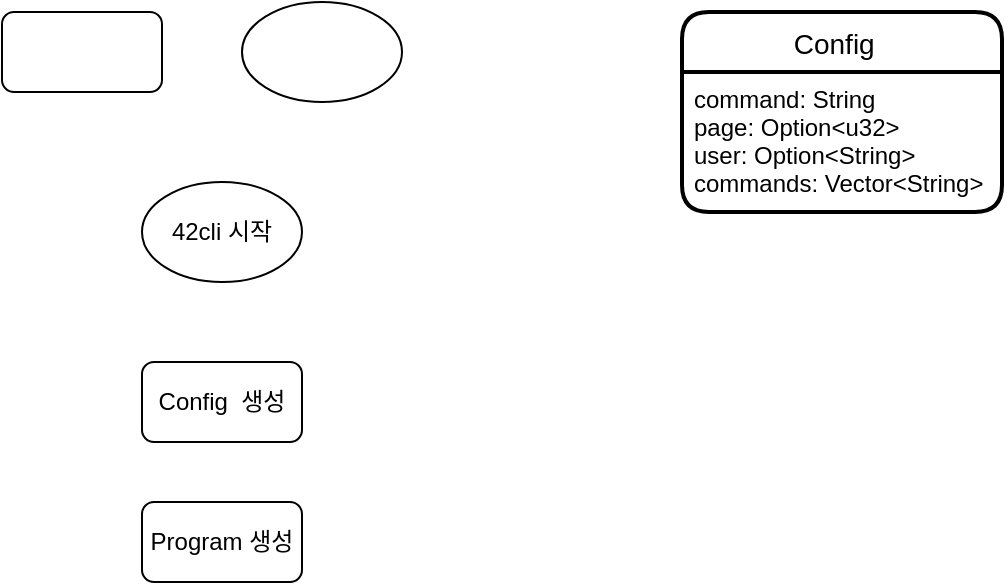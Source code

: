 <mxfile version="16.5.6" type="github" pages="3">
  <diagram id="rfSWHlRA1yjYHvfrcOm9" name="main">
    <mxGraphModel dx="1425" dy="758" grid="1" gridSize="10" guides="1" tooltips="1" connect="1" arrows="1" fold="1" page="1" pageScale="1" pageWidth="827" pageHeight="1169" math="0" shadow="0">
      <root>
        <mxCell id="0" />
        <mxCell id="1" parent="0" />
        <mxCell id="764dK100W6ZVJjYmW9kR-3" value="" style="rounded=1;whiteSpace=wrap;html=1;" parent="1" vertex="1">
          <mxGeometry x="20" y="15" width="80" height="40" as="geometry" />
        </mxCell>
        <mxCell id="764dK100W6ZVJjYmW9kR-4" value="" style="ellipse;whiteSpace=wrap;html=1;" parent="1" vertex="1">
          <mxGeometry x="140" y="10" width="80" height="50" as="geometry" />
        </mxCell>
        <mxCell id="GnGDzx6rF02MtYw-4L2f-1" value="42cli 시작" style="ellipse;whiteSpace=wrap;html=1;" parent="1" vertex="1">
          <mxGeometry x="90" y="100" width="80" height="50" as="geometry" />
        </mxCell>
        <mxCell id="FwEQjmBujWVivrQduoge-1" value="Config &amp;nbsp;생성" style="rounded=1;whiteSpace=wrap;html=1;" vertex="1" parent="1">
          <mxGeometry x="90" y="190" width="80" height="40" as="geometry" />
        </mxCell>
        <mxCell id="FwEQjmBujWVivrQduoge-12" value="Config  " style="swimlane;childLayout=stackLayout;horizontal=1;startSize=30;horizontalStack=0;rounded=1;fontSize=14;fontStyle=0;strokeWidth=2;resizeParent=0;resizeLast=1;shadow=0;dashed=0;align=center;" vertex="1" parent="1">
          <mxGeometry x="360" y="15" width="160" height="100" as="geometry" />
        </mxCell>
        <mxCell id="FwEQjmBujWVivrQduoge-13" value="command: String&#xa;page: Option&lt;u32&gt;&#xa;user: Option&lt;String&gt;&#xa;commands: Vector&lt;String&gt;" style="align=left;strokeColor=none;fillColor=none;spacingLeft=4;fontSize=12;verticalAlign=top;resizable=0;rotatable=0;part=1;" vertex="1" parent="FwEQjmBujWVivrQduoge-12">
          <mxGeometry y="30" width="160" height="70" as="geometry" />
        </mxCell>
        <mxCell id="FwEQjmBujWVivrQduoge-14" value="Program 생성" style="rounded=1;whiteSpace=wrap;html=1;" vertex="1" parent="1">
          <mxGeometry x="90" y="260" width="80" height="40" as="geometry" />
        </mxCell>
      </root>
    </mxGraphModel>
  </diagram>
  <diagram id="e55Iu-79P5nvvZw5NqBB" name="authorize">
    <mxGraphModel dx="946" dy="707" grid="1" gridSize="10" guides="1" tooltips="1" connect="1" arrows="1" fold="1" page="1" pageScale="1" pageWidth="827" pageHeight="1169" math="0" shadow="0">
      <root>
        <mxCell id="3sD_wJtsq64SFLzfOWBk-0" />
        <mxCell id="3sD_wJtsq64SFLzfOWBk-1" parent="3sD_wJtsq64SFLzfOWBk-0" />
        <mxCell id="lNJrv7x3pQiP6hydv-Lr-0" value="" style="group" vertex="1" connectable="0" parent="3sD_wJtsq64SFLzfOWBk-1">
          <mxGeometry x="250" y="40" width="220" height="554.5" as="geometry" />
        </mxCell>
        <mxCell id="lNJrv7x3pQiP6hydv-Lr-1" value="authorize()" style="ellipse;whiteSpace=wrap;html=1;" vertex="1" parent="lNJrv7x3pQiP6hydv-Lr-0">
          <mxGeometry width="80" height="50" as="geometry" />
        </mxCell>
        <mxCell id="lNJrv7x3pQiP6hydv-Lr-2" value=".env 파일 열기" style="rounded=1;whiteSpace=wrap;html=1;" vertex="1" parent="lNJrv7x3pQiP6hydv-Lr-0">
          <mxGeometry y="80" width="80" height="40" as="geometry" />
        </mxCell>
        <mxCell id="lNJrv7x3pQiP6hydv-Lr-3" style="edgeStyle=orthogonalEdgeStyle;rounded=0;orthogonalLoop=1;jettySize=auto;html=1;exitX=0.5;exitY=1;exitDx=0;exitDy=0;entryX=0.5;entryY=0;entryDx=0;entryDy=0;" edge="1" parent="lNJrv7x3pQiP6hydv-Lr-0" source="lNJrv7x3pQiP6hydv-Lr-1" target="lNJrv7x3pQiP6hydv-Lr-2">
          <mxGeometry relative="1" as="geometry" />
        </mxCell>
        <mxCell id="lNJrv7x3pQiP6hydv-Lr-4" value="client 설정" style="rounded=1;whiteSpace=wrap;html=1;" vertex="1" parent="lNJrv7x3pQiP6hydv-Lr-0">
          <mxGeometry y="150" width="80" height="40" as="geometry" />
        </mxCell>
        <mxCell id="lNJrv7x3pQiP6hydv-Lr-5" style="edgeStyle=orthogonalEdgeStyle;rounded=0;orthogonalLoop=1;jettySize=auto;html=1;exitX=0.5;exitY=1;exitDx=0;exitDy=0;entryX=0.5;entryY=0;entryDx=0;entryDy=0;" edge="1" parent="lNJrv7x3pQiP6hydv-Lr-0" source="lNJrv7x3pQiP6hydv-Lr-2" target="lNJrv7x3pQiP6hydv-Lr-4">
          <mxGeometry relative="1" as="geometry" />
        </mxCell>
        <mxCell id="lNJrv7x3pQiP6hydv-Lr-6" value="&lt;h1 style=&quot;font-size: 14px&quot;&gt;&lt;font style=&quot;font-size: 14px&quot;&gt;client 설정&lt;/font&gt;&lt;/h1&gt;&lt;div&gt;&lt;font style=&quot;font-size: 12px&quot;&gt;client_id,&lt;/font&gt;&lt;/div&gt;&lt;div&gt;&lt;font style=&quot;font-size: 12px&quot;&gt;client_secret,&lt;/font&gt;&lt;/div&gt;&lt;div&gt;&lt;font style=&quot;font-size: 12px&quot;&gt;auth_url,&lt;/font&gt;&lt;/div&gt;&lt;div&gt;&lt;font style=&quot;font-size: 12px&quot;&gt;token_url,&lt;/font&gt;&lt;/div&gt;&lt;div&gt;&lt;font style=&quot;font-size: 12px&quot;&gt;redirect_uri&lt;/font&gt;&lt;/div&gt;" style="text;html=1;strokeColor=none;fillColor=none;spacing=5;spacingTop=-20;whiteSpace=wrap;overflow=hidden;rounded=0;" vertex="1" parent="lNJrv7x3pQiP6hydv-Lr-0">
          <mxGeometry x="110" y="120" width="90" height="100" as="geometry" />
        </mxCell>
        <mxCell id="lNJrv7x3pQiP6hydv-Lr-7" value="" style="edgeStyle=orthogonalEdgeStyle;rounded=0;orthogonalLoop=1;jettySize=auto;html=1;fontSize=12;dashed=1;dashPattern=1 2;" edge="1" parent="lNJrv7x3pQiP6hydv-Lr-0" source="lNJrv7x3pQiP6hydv-Lr-4" target="lNJrv7x3pQiP6hydv-Lr-6">
          <mxGeometry relative="1" as="geometry" />
        </mxCell>
        <mxCell id="lNJrv7x3pQiP6hydv-Lr-8" value="auth_url 연결" style="rounded=1;whiteSpace=wrap;html=1;" vertex="1" parent="lNJrv7x3pQiP6hydv-Lr-0">
          <mxGeometry x="140" y="290" width="80" height="40" as="geometry" />
        </mxCell>
        <mxCell id="lNJrv7x3pQiP6hydv-Lr-9" value="access_token 획득" style="rounded=1;whiteSpace=wrap;html=1;" vertex="1" parent="lNJrv7x3pQiP6hydv-Lr-0">
          <mxGeometry y="430" width="80" height="40" as="geometry" />
        </mxCell>
        <mxCell id="lNJrv7x3pQiP6hydv-Lr-10" value="user" style="edgeStyle=orthogonalEdgeStyle;rounded=0;orthogonalLoop=1;jettySize=auto;html=1;exitX=1;exitY=0.5;exitDx=0;exitDy=0;entryX=0.5;entryY=0;entryDx=0;entryDy=0;fontSize=12;" edge="1" parent="lNJrv7x3pQiP6hydv-Lr-0" source="lNJrv7x3pQiP6hydv-Lr-11" target="lNJrv7x3pQiP6hydv-Lr-8">
          <mxGeometry relative="1" as="geometry" />
        </mxCell>
        <mxCell id="lNJrv7x3pQiP6hydv-Lr-11" value="auth_url &amp;nbsp;생성" style="rounded=1;whiteSpace=wrap;html=1;" vertex="1" parent="lNJrv7x3pQiP6hydv-Lr-0">
          <mxGeometry y="220" width="80" height="40" as="geometry" />
        </mxCell>
        <mxCell id="lNJrv7x3pQiP6hydv-Lr-12" style="edgeStyle=orthogonalEdgeStyle;rounded=0;orthogonalLoop=1;jettySize=auto;html=1;exitX=0.5;exitY=1;exitDx=0;exitDy=0;entryX=0.5;entryY=0;entryDx=0;entryDy=0;fontSize=12;" edge="1" parent="lNJrv7x3pQiP6hydv-Lr-0" source="lNJrv7x3pQiP6hydv-Lr-4" target="lNJrv7x3pQiP6hydv-Lr-11">
          <mxGeometry relative="1" as="geometry" />
        </mxCell>
        <mxCell id="lNJrv7x3pQiP6hydv-Lr-13" value="local server 생성 후 listen" style="rounded=1;whiteSpace=wrap;html=1;" vertex="1" parent="lNJrv7x3pQiP6hydv-Lr-0">
          <mxGeometry y="290" width="80" height="40" as="geometry" />
        </mxCell>
        <mxCell id="lNJrv7x3pQiP6hydv-Lr-14" value="&lt;font size=&quot;1&quot;&gt;server&lt;/font&gt;" style="edgeStyle=orthogonalEdgeStyle;rounded=0;orthogonalLoop=1;jettySize=auto;html=1;exitX=0.5;exitY=1;exitDx=0;exitDy=0;entryX=0.5;entryY=0;entryDx=0;entryDy=0;fontSize=12;" edge="1" parent="lNJrv7x3pQiP6hydv-Lr-0" source="lNJrv7x3pQiP6hydv-Lr-11" target="lNJrv7x3pQiP6hydv-Lr-13">
          <mxGeometry relative="1" as="geometry" />
        </mxCell>
        <mxCell id="lNJrv7x3pQiP6hydv-Lr-15" value="" style="edgeStyle=orthogonalEdgeStyle;rounded=0;orthogonalLoop=1;jettySize=auto;html=1;fontSize=11;" edge="1" parent="lNJrv7x3pQiP6hydv-Lr-0" source="lNJrv7x3pQiP6hydv-Lr-16" target="lNJrv7x3pQiP6hydv-Lr-9">
          <mxGeometry relative="1" as="geometry" />
        </mxCell>
        <mxCell id="lNJrv7x3pQiP6hydv-Lr-16" value="code 값 획득" style="rounded=1;whiteSpace=wrap;html=1;" vertex="1" parent="lNJrv7x3pQiP6hydv-Lr-0">
          <mxGeometry y="360" width="80" height="40" as="geometry" />
        </mxCell>
        <mxCell id="lNJrv7x3pQiP6hydv-Lr-17" value="&lt;b&gt;&lt;font color=&quot;#ff00ff&quot; style=&quot;font-size: 13px&quot;&gt;2&lt;/font&gt;&lt;/b&gt;" style="edgeStyle=orthogonalEdgeStyle;rounded=0;orthogonalLoop=1;jettySize=auto;html=1;fontSize=11;" edge="1" parent="lNJrv7x3pQiP6hydv-Lr-0" source="lNJrv7x3pQiP6hydv-Lr-13" target="lNJrv7x3pQiP6hydv-Lr-16">
          <mxGeometry relative="1" as="geometry" />
        </mxCell>
        <mxCell id="lNJrv7x3pQiP6hydv-Lr-18" value="&lt;b&gt;&lt;font color=&quot;#ff00ff&quot; style=&quot;font-size: 13px&quot;&gt;1&lt;/font&gt;&lt;/b&gt;" style="edgeStyle=orthogonalEdgeStyle;rounded=0;orthogonalLoop=1;jettySize=auto;html=1;entryX=1;entryY=0.5;entryDx=0;entryDy=0;fontSize=11;" edge="1" parent="lNJrv7x3pQiP6hydv-Lr-0" source="lNJrv7x3pQiP6hydv-Lr-19" target="lNJrv7x3pQiP6hydv-Lr-13">
          <mxGeometry relative="1" as="geometry" />
        </mxCell>
        <mxCell id="lNJrv7x3pQiP6hydv-Lr-19" value="authorize" style="ellipse;whiteSpace=wrap;html=1;" vertex="1" parent="lNJrv7x3pQiP6hydv-Lr-0">
          <mxGeometry x="140" y="355" width="80" height="50" as="geometry" />
        </mxCell>
        <mxCell id="lNJrv7x3pQiP6hydv-Lr-20" value="" style="edgeStyle=orthogonalEdgeStyle;rounded=0;orthogonalLoop=1;jettySize=auto;html=1;fontSize=11;" edge="1" parent="lNJrv7x3pQiP6hydv-Lr-0" source="lNJrv7x3pQiP6hydv-Lr-8" target="lNJrv7x3pQiP6hydv-Lr-19">
          <mxGeometry relative="1" as="geometry" />
        </mxCell>
        <mxCell id="lNJrv7x3pQiP6hydv-Lr-21" value="return access_token" style="ellipse;whiteSpace=wrap;html=1;" vertex="1" parent="lNJrv7x3pQiP6hydv-Lr-0">
          <mxGeometry y="504.5" width="80" height="50" as="geometry" />
        </mxCell>
        <mxCell id="lNJrv7x3pQiP6hydv-Lr-22" value="" style="edgeStyle=orthogonalEdgeStyle;rounded=0;orthogonalLoop=1;jettySize=auto;html=1;fontSize=13;fontColor=#FF00FF;" edge="1" parent="lNJrv7x3pQiP6hydv-Lr-0" source="lNJrv7x3pQiP6hydv-Lr-9" target="lNJrv7x3pQiP6hydv-Lr-21">
          <mxGeometry relative="1" as="geometry" />
        </mxCell>
        <mxCell id="lNJrv7x3pQiP6hydv-Lr-23" value="&lt;b&gt;&lt;font style=&quot;font-size: 20px&quot;&gt;OAuth2&lt;/font&gt;&lt;/b&gt;" style="text;html=1;strokeColor=none;fillColor=none;align=center;verticalAlign=middle;whiteSpace=wrap;rounded=0;" vertex="1" parent="lNJrv7x3pQiP6hydv-Lr-0">
          <mxGeometry x="115" y="21" width="60" height="30" as="geometry" />
        </mxCell>
      </root>
    </mxGraphModel>
  </diagram>
  <diagram id="yT88B2OJ45533Un7O5fe" name="check">
    <mxGraphModel dx="946" dy="707" grid="1" gridSize="10" guides="1" tooltips="1" connect="1" arrows="1" fold="1" page="1" pageScale="1" pageWidth="827" pageHeight="1169" math="0" shadow="0">
      <root>
        <mxCell id="mFQbu6Bq32w65GMkH_mq-0" />
        <mxCell id="mFQbu6Bq32w65GMkH_mq-1" parent="mFQbu6Bq32w65GMkH_mq-0" />
        <mxCell id="YpD9SFNONi66p4-0XJgp-0" style="edgeStyle=orthogonalEdgeStyle;rounded=0;orthogonalLoop=1;jettySize=auto;html=1;exitX=0.5;exitY=1;exitDx=0;exitDy=0;entryX=0.5;entryY=0;entryDx=0;entryDy=0;fontSize=12;" edge="1" parent="mFQbu6Bq32w65GMkH_mq-1" source="YpD9SFNONi66p4-0XJgp-1" target="YpD9SFNONi66p4-0XJgp-4">
          <mxGeometry relative="1" as="geometry" />
        </mxCell>
        <mxCell id="YpD9SFNONi66p4-0XJgp-1" value="check_token_&lt;br&gt;validity()" style="ellipse;whiteSpace=wrap;html=1;" vertex="1" parent="mFQbu6Bq32w65GMkH_mq-1">
          <mxGeometry x="50" y="20" width="80" height="50" as="geometry" />
        </mxCell>
        <mxCell id="YpD9SFNONi66p4-0XJgp-2" value="YES" style="edgeStyle=orthogonalEdgeStyle;rounded=0;orthogonalLoop=1;jettySize=auto;html=1;exitX=0.5;exitY=1;exitDx=0;exitDy=0;entryX=0.5;entryY=0;entryDx=0;entryDy=0;fontSize=12;" edge="1" parent="mFQbu6Bq32w65GMkH_mq-1" source="YpD9SFNONi66p4-0XJgp-4" target="YpD9SFNONi66p4-0XJgp-7">
          <mxGeometry relative="1" as="geometry" />
        </mxCell>
        <mxCell id="YpD9SFNONi66p4-0XJgp-3" value="NO" style="edgeStyle=orthogonalEdgeStyle;rounded=0;orthogonalLoop=1;jettySize=auto;html=1;exitX=1;exitY=0.5;exitDx=0;exitDy=0;entryX=0;entryY=0.5;entryDx=0;entryDy=0;fontSize=12;" edge="1" parent="mFQbu6Bq32w65GMkH_mq-1" source="YpD9SFNONi66p4-0XJgp-4" target="YpD9SFNONi66p4-0XJgp-6">
          <mxGeometry relative="1" as="geometry" />
        </mxCell>
        <mxCell id="YpD9SFNONi66p4-0XJgp-4" value="&lt;font style=&quot;font-size: 12px&quot;&gt;access_token&lt;br&gt;&lt;/font&gt;&lt;font style=&quot;font-size: 12px&quot;&gt;inside .env&lt;/font&gt;" style="rhombus;whiteSpace=wrap;html=1;fontSize=20;" vertex="1" parent="mFQbu6Bq32w65GMkH_mq-1">
          <mxGeometry x="40" y="100" width="100" height="100" as="geometry" />
        </mxCell>
        <mxCell id="YpD9SFNONi66p4-0XJgp-5" style="edgeStyle=orthogonalEdgeStyle;rounded=0;orthogonalLoop=1;jettySize=auto;html=1;exitX=1;exitY=0.5;exitDx=0;exitDy=0;entryX=0;entryY=0.5;entryDx=0;entryDy=0;fontSize=12;" edge="1" parent="mFQbu6Bq32w65GMkH_mq-1" source="YpD9SFNONi66p4-0XJgp-6" target="YpD9SFNONi66p4-0XJgp-8">
          <mxGeometry relative="1" as="geometry" />
        </mxCell>
        <UserObject label="authorize()" id="YpD9SFNONi66p4-0XJgp-6">
          <mxCell style="rounded=1;whiteSpace=wrap;html=1;" vertex="1" parent="mFQbu6Bq32w65GMkH_mq-1">
            <mxGeometry x="180" y="130" width="80" height="40" as="geometry" />
          </mxCell>
        </UserObject>
        <mxCell id="nWomqtY7WZ7Cnpu3SKju-40" style="edgeStyle=orthogonalEdgeStyle;rounded=0;orthogonalLoop=1;jettySize=auto;html=1;exitX=0.5;exitY=1;exitDx=0;exitDy=0;entryX=0.5;entryY=0;entryDx=0;entryDy=0;fontSize=12;fillColor=#ffe6cc;strokeColor=#d79b00;dashed=1;strokeWidth=3;" edge="1" parent="mFQbu6Bq32w65GMkH_mq-1" source="YpD9SFNONi66p4-0XJgp-7" target="nWomqtY7WZ7Cnpu3SKju-0">
          <mxGeometry relative="1" as="geometry" />
        </mxCell>
        <mxCell id="YpD9SFNONi66p4-0XJgp-7" value="check_token()" style="rounded=1;whiteSpace=wrap;html=1;" vertex="1" parent="mFQbu6Bq32w65GMkH_mq-1">
          <mxGeometry x="50" y="230" width="80" height="40" as="geometry" />
        </mxCell>
        <mxCell id="YpD9SFNONi66p4-0XJgp-8" value="write to .env" style="rounded=1;whiteSpace=wrap;html=1;" vertex="1" parent="mFQbu6Bq32w65GMkH_mq-1">
          <mxGeometry x="300" y="130" width="80" height="40" as="geometry" />
        </mxCell>
        <mxCell id="2EJWPzLPJZBOeevU3yxt-0" value="update .env" style="ellipse;whiteSpace=wrap;html=1;" vertex="1" parent="mFQbu6Bq32w65GMkH_mq-1">
          <mxGeometry x="520" y="20" width="80" height="50" as="geometry" />
        </mxCell>
        <mxCell id="2EJWPzLPJZBOeevU3yxt-1" value="file open" style="rounded=1;whiteSpace=wrap;html=1;" vertex="1" parent="mFQbu6Bq32w65GMkH_mq-1">
          <mxGeometry x="520" y="100" width="80" height="40" as="geometry" />
        </mxCell>
        <mxCell id="2EJWPzLPJZBOeevU3yxt-2" style="edgeStyle=orthogonalEdgeStyle;rounded=0;orthogonalLoop=1;jettySize=auto;html=1;exitX=0.5;exitY=1;exitDx=0;exitDy=0;entryX=0.5;entryY=0;entryDx=0;entryDy=0;" edge="1" parent="mFQbu6Bq32w65GMkH_mq-1" source="2EJWPzLPJZBOeevU3yxt-0" target="2EJWPzLPJZBOeevU3yxt-1">
          <mxGeometry relative="1" as="geometry" />
        </mxCell>
        <mxCell id="2EJWPzLPJZBOeevU3yxt-3" value="read a line" style="rounded=1;whiteSpace=wrap;html=1;" vertex="1" parent="mFQbu6Bq32w65GMkH_mq-1">
          <mxGeometry x="520" y="170" width="80" height="40" as="geometry" />
        </mxCell>
        <mxCell id="2EJWPzLPJZBOeevU3yxt-4" style="edgeStyle=orthogonalEdgeStyle;rounded=0;orthogonalLoop=1;jettySize=auto;html=1;exitX=0.5;exitY=1;exitDx=0;exitDy=0;entryX=0.5;entryY=0;entryDx=0;entryDy=0;" edge="1" parent="mFQbu6Bq32w65GMkH_mq-1" source="2EJWPzLPJZBOeevU3yxt-1" target="2EJWPzLPJZBOeevU3yxt-3">
          <mxGeometry relative="1" as="geometry" />
        </mxCell>
        <mxCell id="2EJWPzLPJZBOeevU3yxt-5" value="contains access_token" style="rhombus;whiteSpace=wrap;html=1;" vertex="1" parent="mFQbu6Bq32w65GMkH_mq-1">
          <mxGeometry x="522.5" y="240" width="75" height="80" as="geometry" />
        </mxCell>
        <mxCell id="2EJWPzLPJZBOeevU3yxt-6" style="edgeStyle=orthogonalEdgeStyle;rounded=0;orthogonalLoop=1;jettySize=auto;html=1;exitX=0.5;exitY=1;exitDx=0;exitDy=0;entryX=0.5;entryY=0;entryDx=0;entryDy=0;" edge="1" parent="mFQbu6Bq32w65GMkH_mq-1" source="2EJWPzLPJZBOeevU3yxt-3" target="2EJWPzLPJZBOeevU3yxt-5">
          <mxGeometry relative="1" as="geometry" />
        </mxCell>
        <mxCell id="2EJWPzLPJZBOeevU3yxt-7" value="write to .temp" style="rounded=1;whiteSpace=wrap;html=1;" vertex="1" parent="mFQbu6Bq32w65GMkH_mq-1">
          <mxGeometry x="520" y="350" width="80" height="40" as="geometry" />
        </mxCell>
        <mxCell id="2EJWPzLPJZBOeevU3yxt-8" value="NO" style="edgeStyle=orthogonalEdgeStyle;rounded=0;orthogonalLoop=1;jettySize=auto;html=1;exitX=0.5;exitY=1;exitDx=0;exitDy=0;" edge="1" parent="mFQbu6Bq32w65GMkH_mq-1" source="2EJWPzLPJZBOeevU3yxt-5" target="2EJWPzLPJZBOeevU3yxt-7">
          <mxGeometry relative="1" as="geometry" />
        </mxCell>
        <mxCell id="2EJWPzLPJZBOeevU3yxt-9" style="edgeStyle=orthogonalEdgeStyle;rounded=0;orthogonalLoop=1;jettySize=auto;html=1;exitX=0.5;exitY=1;exitDx=0;exitDy=0;entryX=1;entryY=0.5;entryDx=0;entryDy=0;" edge="1" parent="mFQbu6Bq32w65GMkH_mq-1" source="2EJWPzLPJZBOeevU3yxt-10" target="2EJWPzLPJZBOeevU3yxt-7">
          <mxGeometry relative="1" as="geometry" />
        </mxCell>
        <mxCell id="2EJWPzLPJZBOeevU3yxt-10" value="new access_token" style="rounded=1;whiteSpace=wrap;html=1;" vertex="1" parent="mFQbu6Bq32w65GMkH_mq-1">
          <mxGeometry x="650" y="260" width="80" height="40" as="geometry" />
        </mxCell>
        <mxCell id="2EJWPzLPJZBOeevU3yxt-11" value="YES" style="edgeStyle=orthogonalEdgeStyle;rounded=0;orthogonalLoop=1;jettySize=auto;html=1;exitX=1;exitY=0.5;exitDx=0;exitDy=0;" edge="1" parent="mFQbu6Bq32w65GMkH_mq-1" source="2EJWPzLPJZBOeevU3yxt-5" target="2EJWPzLPJZBOeevU3yxt-10">
          <mxGeometry relative="1" as="geometry" />
        </mxCell>
        <mxCell id="nWomqtY7WZ7Cnpu3SKju-37" style="edgeStyle=orthogonalEdgeStyle;rounded=0;orthogonalLoop=1;jettySize=auto;html=1;exitX=0.5;exitY=1;exitDx=0;exitDy=0;entryX=0.5;entryY=0;entryDx=0;entryDy=0;fontSize=12;" edge="1" parent="mFQbu6Bq32w65GMkH_mq-1" source="nWomqtY7WZ7Cnpu3SKju-0" target="nWomqtY7WZ7Cnpu3SKju-3">
          <mxGeometry relative="1" as="geometry" />
        </mxCell>
        <mxCell id="nWomqtY7WZ7Cnpu3SKju-0" value="check_token()" style="ellipse;whiteSpace=wrap;html=1;" vertex="1" parent="mFQbu6Bq32w65GMkH_mq-1">
          <mxGeometry x="50" y="420" width="80" height="50" as="geometry" />
        </mxCell>
        <mxCell id="nWomqtY7WZ7Cnpu3SKju-36" style="edgeStyle=orthogonalEdgeStyle;rounded=0;orthogonalLoop=1;jettySize=auto;html=1;exitX=0.5;exitY=1;exitDx=0;exitDy=0;entryX=0.5;entryY=0;entryDx=0;entryDy=0;fontSize=12;" edge="1" parent="mFQbu6Bq32w65GMkH_mq-1" source="nWomqtY7WZ7Cnpu3SKju-3" target="nWomqtY7WZ7Cnpu3SKju-28">
          <mxGeometry relative="1" as="geometry" />
        </mxCell>
        <mxCell id="nWomqtY7WZ7Cnpu3SKju-3" value="GET token info" style="rounded=1;whiteSpace=wrap;html=1;" vertex="1" parent="mFQbu6Bq32w65GMkH_mq-1">
          <mxGeometry x="50" y="505" width="80" height="40" as="geometry" />
        </mxCell>
        <mxCell id="nWomqtY7WZ7Cnpu3SKju-23" value="TokenInfo" style="swimlane;childLayout=stackLayout;horizontal=1;startSize=30;horizontalStack=0;rounded=1;fontSize=14;fontStyle=0;strokeWidth=2;resizeParent=0;resizeLast=1;shadow=0;dashed=0;align=center;" vertex="1" parent="mFQbu6Bq32w65GMkH_mq-1">
          <mxGeometry x="522.5" y="480" width="160" height="120" as="geometry" />
        </mxCell>
        <mxCell id="nWomqtY7WZ7Cnpu3SKju-24" value="resource_owner_id: i64&#xa;scopes: Vec&lt;String&gt;&#xa;expires_in_seconds: i64&#xa;application: Application&#xa;created_at: i64" style="align=left;strokeColor=none;fillColor=none;spacingLeft=4;fontSize=12;verticalAlign=top;resizable=0;rotatable=0;part=1;" vertex="1" parent="nWomqtY7WZ7Cnpu3SKju-23">
          <mxGeometry y="30" width="160" height="90" as="geometry" />
        </mxCell>
        <mxCell id="nWomqtY7WZ7Cnpu3SKju-25" value="Application" style="swimlane;childLayout=stackLayout;horizontal=1;startSize=30;horizontalStack=0;rounded=1;fontSize=14;fontStyle=0;strokeWidth=2;resizeParent=0;resizeLast=1;shadow=0;dashed=0;align=center;" vertex="1" parent="mFQbu6Bq32w65GMkH_mq-1">
          <mxGeometry x="522.5" y="670" width="160" height="60" as="geometry" />
        </mxCell>
        <mxCell id="nWomqtY7WZ7Cnpu3SKju-26" value="uid: i64" style="align=left;strokeColor=none;fillColor=none;spacingLeft=4;fontSize=12;verticalAlign=top;resizable=0;rotatable=0;part=1;" vertex="1" parent="nWomqtY7WZ7Cnpu3SKju-25">
          <mxGeometry y="30" width="160" height="30" as="geometry" />
        </mxCell>
        <mxCell id="nWomqtY7WZ7Cnpu3SKju-33" value="YES" style="edgeStyle=orthogonalEdgeStyle;rounded=0;orthogonalLoop=1;jettySize=auto;html=1;exitX=1;exitY=0.5;exitDx=0;exitDy=0;entryX=0;entryY=0.5;entryDx=0;entryDy=0;fontSize=12;" edge="1" parent="mFQbu6Bq32w65GMkH_mq-1" source="nWomqtY7WZ7Cnpu3SKju-28" target="nWomqtY7WZ7Cnpu3SKju-31">
          <mxGeometry relative="1" as="geometry" />
        </mxCell>
        <mxCell id="nWomqtY7WZ7Cnpu3SKju-35" style="edgeStyle=orthogonalEdgeStyle;rounded=0;orthogonalLoop=1;jettySize=auto;html=1;exitX=0.5;exitY=1;exitDx=0;exitDy=0;entryX=0.5;entryY=0;entryDx=0;entryDy=0;fontSize=12;" edge="1" parent="mFQbu6Bq32w65GMkH_mq-1" source="nWomqtY7WZ7Cnpu3SKju-28" target="nWomqtY7WZ7Cnpu3SKju-34">
          <mxGeometry relative="1" as="geometry" />
        </mxCell>
        <mxCell id="nWomqtY7WZ7Cnpu3SKju-28" value="authorized" style="rhombus;whiteSpace=wrap;html=1;fontSize=12;" vertex="1" parent="mFQbu6Bq32w65GMkH_mq-1">
          <mxGeometry x="50" y="580" width="80" height="80" as="geometry" />
        </mxCell>
        <mxCell id="nWomqtY7WZ7Cnpu3SKju-31" value="return" style="ellipse;whiteSpace=wrap;html=1;" vertex="1" parent="mFQbu6Bq32w65GMkH_mq-1">
          <mxGeometry x="180" y="595" width="80" height="50" as="geometry" />
        </mxCell>
        <mxCell id="nWomqtY7WZ7Cnpu3SKju-39" style="edgeStyle=orthogonalEdgeStyle;rounded=0;orthogonalLoop=1;jettySize=auto;html=1;exitX=0.5;exitY=1;exitDx=0;exitDy=0;entryX=0.5;entryY=0;entryDx=0;entryDy=0;fontSize=12;" edge="1" parent="mFQbu6Bq32w65GMkH_mq-1" source="nWomqtY7WZ7Cnpu3SKju-34" target="nWomqtY7WZ7Cnpu3SKju-38">
          <mxGeometry relative="1" as="geometry" />
        </mxCell>
        <UserObject label="authorize()" link="data:page/id,e55Iu-79P5nvvZw5NqBB" id="nWomqtY7WZ7Cnpu3SKju-34">
          <mxCell style="rounded=1;whiteSpace=wrap;html=1;" vertex="1" parent="mFQbu6Bq32w65GMkH_mq-1">
            <mxGeometry x="50" y="700" width="80" height="40" as="geometry" />
          </mxCell>
        </UserObject>
        <mxCell id="nWomqtY7WZ7Cnpu3SKju-41" style="edgeStyle=orthogonalEdgeStyle;rounded=0;orthogonalLoop=1;jettySize=auto;html=1;exitX=1;exitY=0.5;exitDx=0;exitDy=0;entryX=0;entryY=0.5;entryDx=0;entryDy=0;dashed=1;fontSize=12;strokeWidth=3;fillColor=#ffe6cc;strokeColor=#d79b00;" edge="1" parent="mFQbu6Bq32w65GMkH_mq-1" source="nWomqtY7WZ7Cnpu3SKju-38" target="2EJWPzLPJZBOeevU3yxt-0">
          <mxGeometry relative="1" as="geometry">
            <Array as="points">
              <mxPoint x="390" y="800" />
              <mxPoint x="390" y="45" />
            </Array>
          </mxGeometry>
        </mxCell>
        <mxCell id="nWomqtY7WZ7Cnpu3SKju-38" value="update .env" style="rounded=1;whiteSpace=wrap;html=1;" vertex="1" parent="mFQbu6Bq32w65GMkH_mq-1">
          <mxGeometry x="50" y="780" width="80" height="40" as="geometry" />
        </mxCell>
      </root>
    </mxGraphModel>
  </diagram>
</mxfile>
